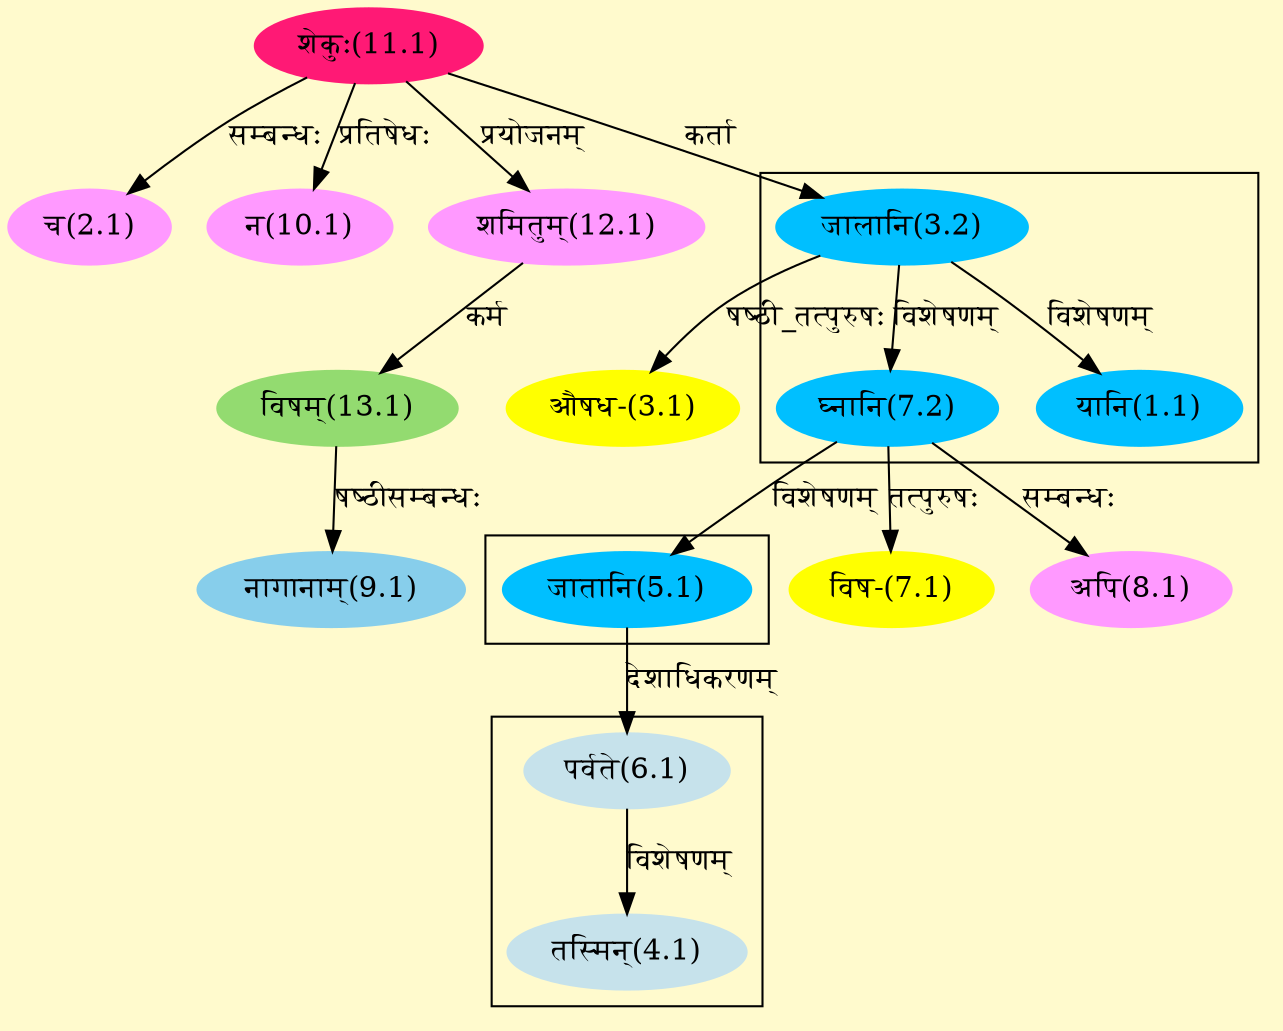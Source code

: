 digraph G{
rankdir=BT;
 compound=true;
 bgcolor="lemonchiffon1";

subgraph cluster_1{
Node1_1 [style=filled, color="#00BFFF" label = "यानि(1.1)"]
Node3_2 [style=filled, color="#00BFFF" label = "जालानि(3.2)"]
Node7_2 [style=filled, color="#00BFFF" label = "घ्नानि(7.2)"]

}

subgraph cluster_2{
Node4_1 [style=filled, color="#C6E2EB" label = "तस्मिन्(4.1)"]
Node6_1 [style=filled, color="#C6E2EB" label = "पर्वते(6.1)"]

}

subgraph cluster_3{
Node5_1 [style=filled, color="#00BFFF" label = "जातानि(5.1)"]
Node7_2 [style=filled, color="#00BFFF" label = "घ्नानि(7.2)"]

}
Node2_1 [style=filled, color="#FF99FF" label = "च(2.1)"]
Node11_1 [style=filled, color="#FF1975" label = "शेकुः(11.1)"]
Node3_1 [style=filled, color="#FFFF00" label = "औषध-(3.1)"]
Node3_2 [style=filled, color="#00BFFF" label = "जालानि(3.2)"]
Node6_1 [style=filled, color="#C6E2EB" label = "पर्वते(6.1)"]
Node5_1 [style=filled, color="#00BFFF" label = "जातानि(5.1)"]
Node7_1 [style=filled, color="#FFFF00" label = "विष-(7.1)"]
Node7_2 [style=filled, color="#00BFFF" label = "घ्नानि(7.2)"]
Node8_1 [style=filled, color="#FF99FF" label = "अपि(8.1)"]
Node9_1 [style=filled, color="#87CEEB" label = "नागानाम्(9.1)"]
Node13_1 [style=filled, color="#93DB70" label = "विषम्(13.1)"]
Node10_1 [style=filled, color="#FF99FF" label = "न(10.1)"]
Node [style=filled, color="" label = "()"]
Node12_1 [style=filled, color="#FF99FF" label = "शमितुम्(12.1)"]
/* Start of Relations section */

Node1_1 -> Node3_2 [  label="विशेषणम्"  dir="back" ]
Node2_1 -> Node11_1 [  label="सम्बन्धः"  dir="back" ]
Node3_1 -> Node3_2 [  label="षष्ठी_तत्पुरुषः"  dir="back" ]
Node3_2 -> Node11_1 [  label="कर्ता"  dir="back" ]
Node4_1 -> Node6_1 [  label="विशेषणम्"  dir="back" ]
Node5_1 -> Node7_2 [  label="विशेषणम्"  dir="back" ]
Node6_1 -> Node5_1 [  label="देशाधिकरणम्"  dir="back" ]
Node7_1 -> Node7_2 [  label="तत्पुरुषः"  dir="back" ]
Node7_2 -> Node3_2 [  label="विशेषणम्"  dir="back" ]
Node8_1 -> Node7_2 [  label="सम्बन्धः"  dir="back" ]
Node9_1 -> Node13_1 [  label="षष्ठीसम्बन्धः"  dir="back" ]
Node10_1 -> Node11_1 [  label="प्रतिषेधः"  dir="back" ]
Node12_1 -> Node11_1 [  label="प्रयोजनम्"  dir="back" ]
Node13_1 -> Node12_1 [  label="कर्म"  dir="back" ]
}
